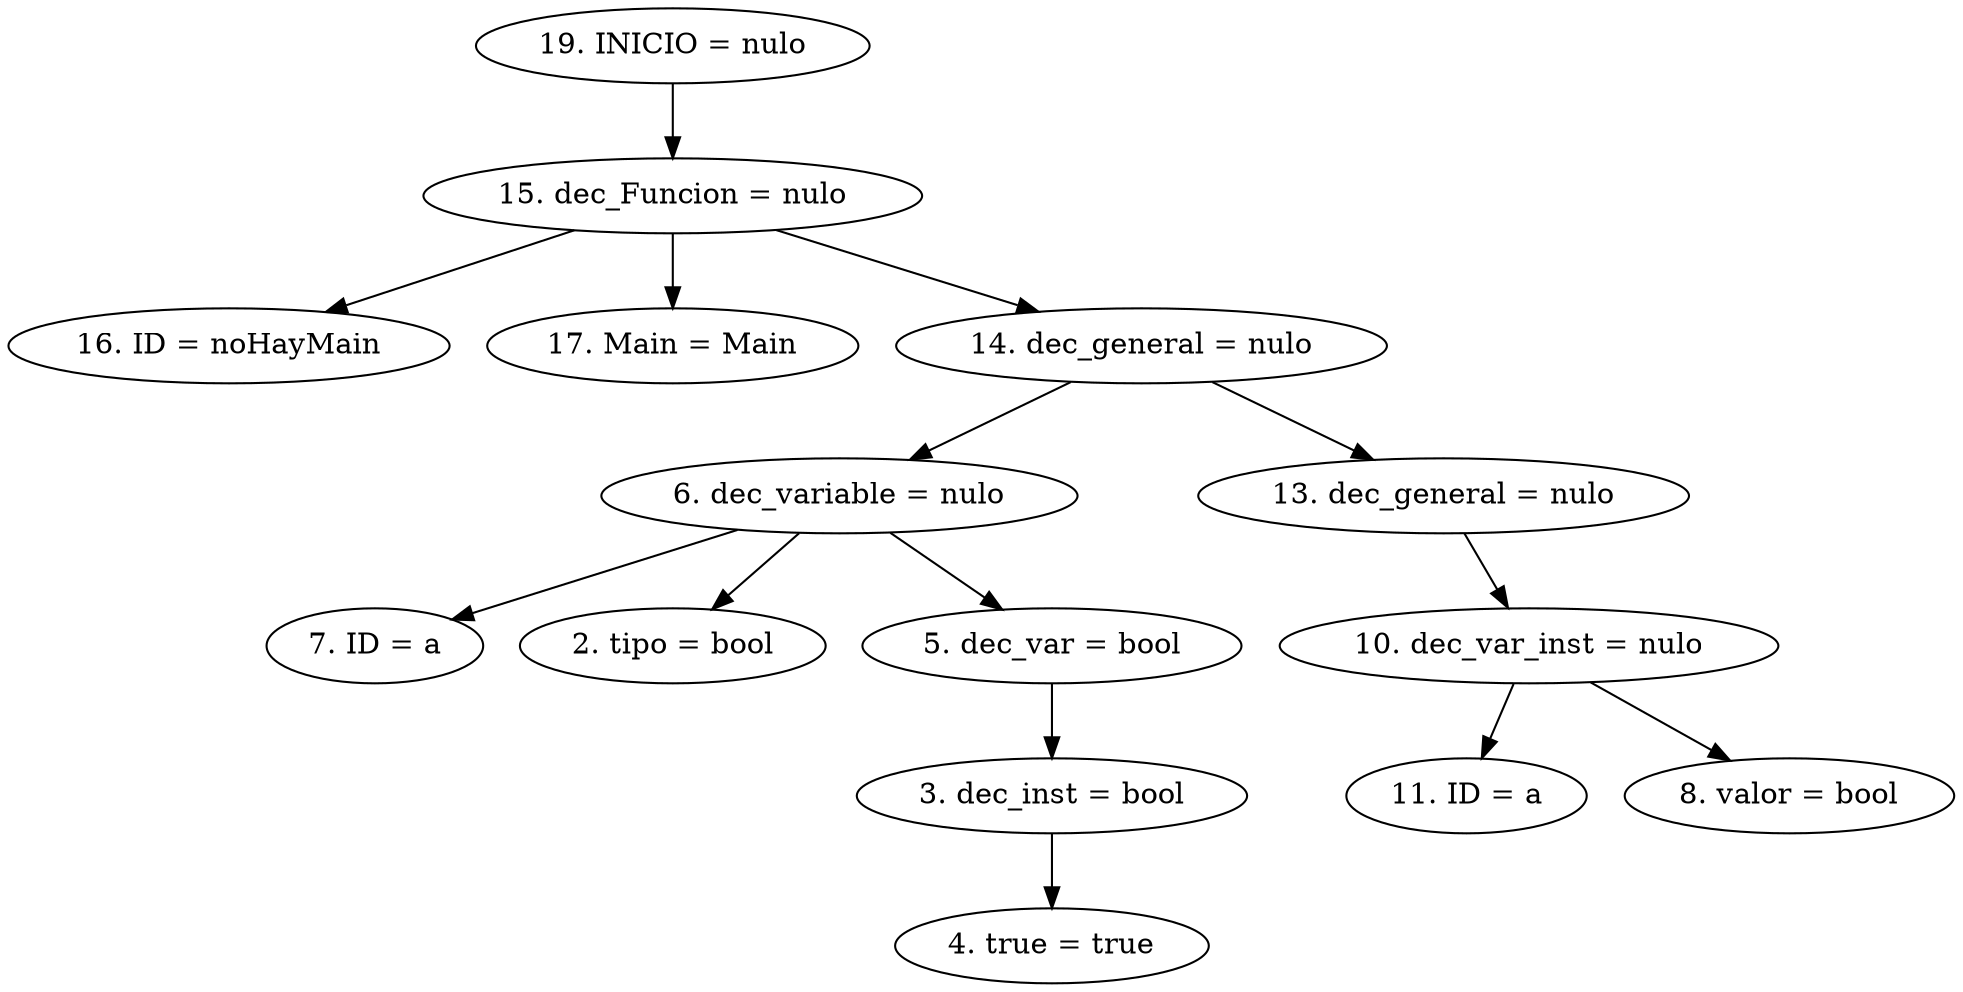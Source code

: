 digraph G {
"19. INICIO = nulo"->"15. dec_Funcion = nulo"
"15. dec_Funcion = nulo"->"16. ID = noHayMain"
"15. dec_Funcion = nulo"->"17. Main = Main"
"15. dec_Funcion = nulo"->"14. dec_general = nulo"
"14. dec_general = nulo"->"6. dec_variable = nulo"
"6. dec_variable = nulo"->"7. ID = a"
"6. dec_variable = nulo"->"2. tipo = bool"
"6. dec_variable = nulo"->"5. dec_var = bool"
"5. dec_var = bool"->"3. dec_inst = bool"
"3. dec_inst = bool"->"4. true = true"
"14. dec_general = nulo"->"13. dec_general = nulo"
"13. dec_general = nulo"->"10. dec_var_inst = nulo"
"10. dec_var_inst = nulo"->"11. ID = a"
"10. dec_var_inst = nulo"->"8. valor = bool"


}
